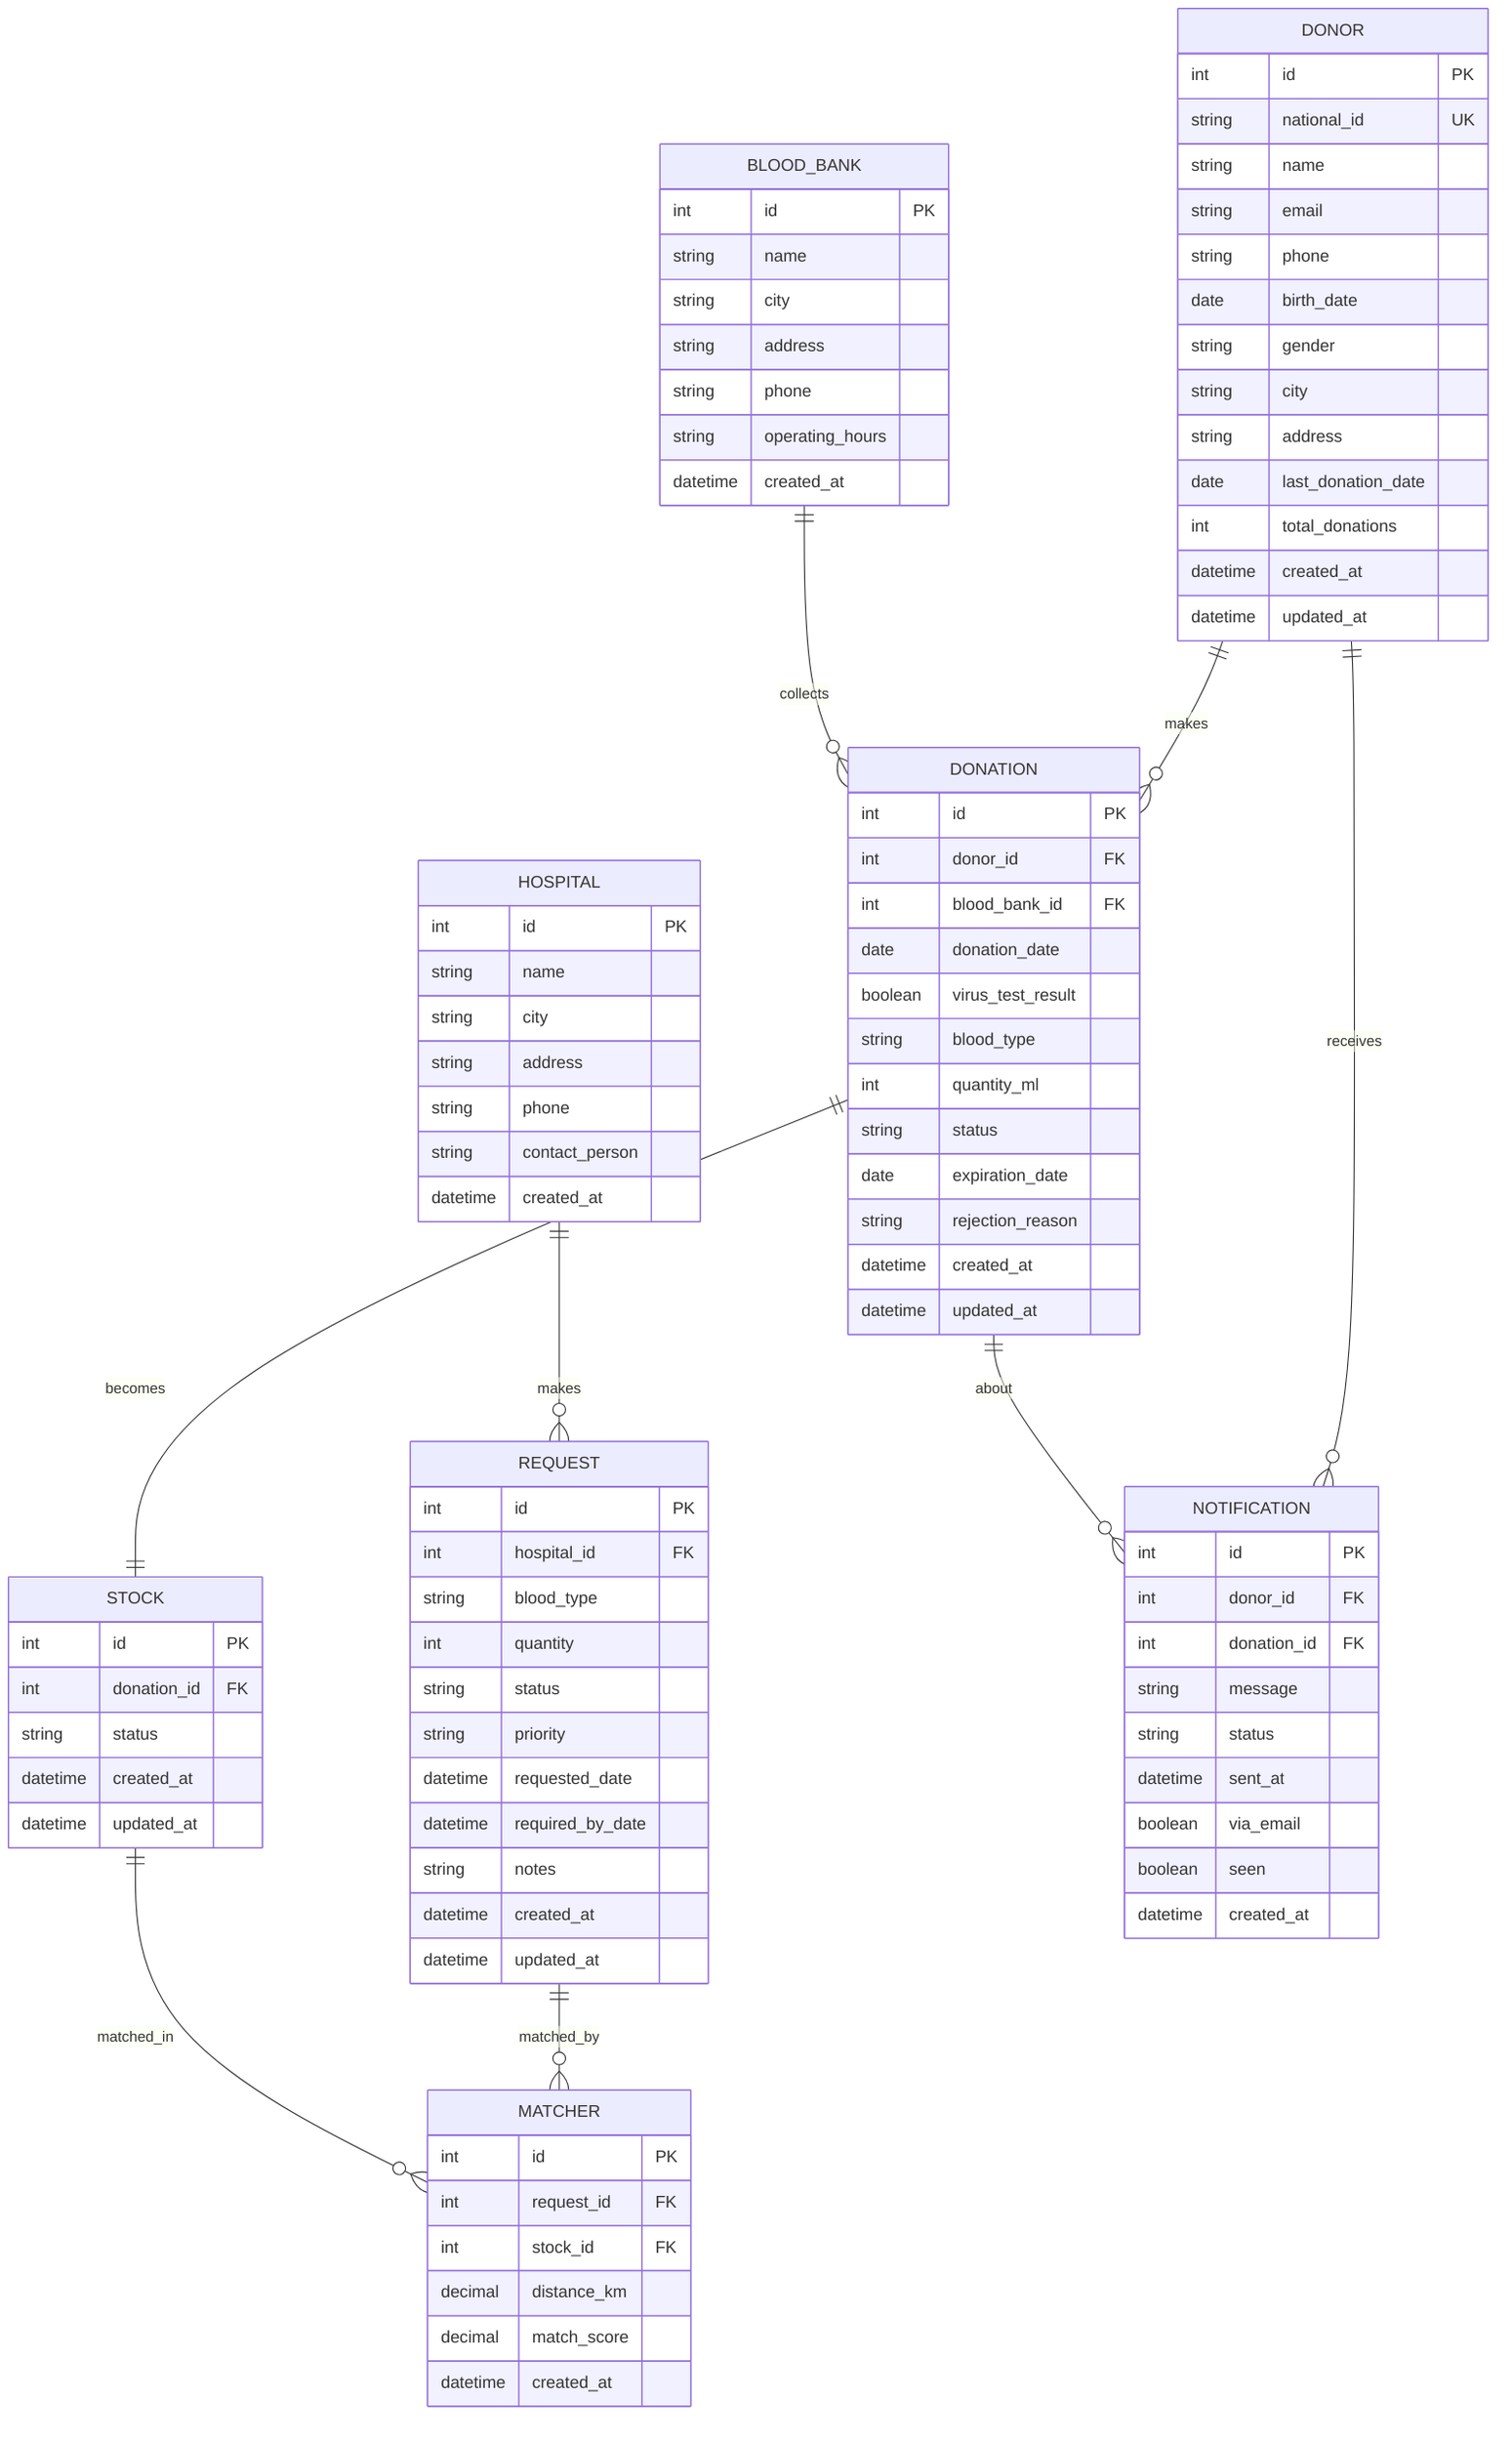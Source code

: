 erDiagram
    DONOR {
        int id PK
        string national_id UK
        string name
        string email
        string phone
        date birth_date
        string gender
        string city
        string address
        date last_donation_date
        int total_donations
        datetime created_at
        datetime updated_at
    }
    
    BLOOD_BANK {
        int id PK
        string name
        string city
        string address
        string phone
        string operating_hours
        datetime created_at
    }
    
    DONATION {
        int id PK
        int donor_id FK
        int blood_bank_id FK
        date donation_date
        boolean virus_test_result
        string blood_type
        int quantity_ml
        string status
        date expiration_date
        string rejection_reason
        datetime created_at
        datetime updated_at
    }
    
    STOCK {
        int id PK
        int donation_id FK
        string status
        datetime created_at
        datetime updated_at
    }
    
    HOSPITAL {
        int id PK
        string name
        string city
        string address
        string phone
        string contact_person
        datetime created_at
    }
    
    REQUEST {
        int id PK
        int hospital_id FK
        string blood_type
        int quantity
        string status
        string priority
        datetime requested_date
        datetime required_by_date
        string notes
        datetime created_at
        datetime updated_at
    }
    
    MATCHER {
        int id PK
        int request_id FK
        int stock_id FK
        decimal distance_km
        decimal match_score
        datetime created_at
    }
    
    NOTIFICATION {
        int id PK
        int donor_id FK
        int donation_id FK
        string message
        string status
        datetime sent_at
        boolean via_email
        boolean seen
        datetime created_at
    }
    
    DONOR ||--o{ DONATION : "makes"
    BLOOD_BANK ||--o{ DONATION : "collects"
    DONATION ||--|| STOCK : "becomes"
    HOSPITAL ||--o{ REQUEST : "makes"
    REQUEST ||--o{ MATCHER : "matched_by"
    STOCK ||--o{ MATCHER : "matched_in"
    DONOR ||--o{ NOTIFICATION : "receives"
    DONATION ||--o{ NOTIFICATION : "about"